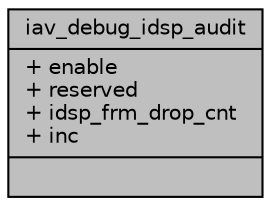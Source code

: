 digraph "iav_debug_idsp_audit"
{
 // INTERACTIVE_SVG=YES
 // LATEX_PDF_SIZE
  bgcolor="transparent";
  edge [fontname="Helvetica",fontsize="10",labelfontname="Helvetica",labelfontsize="10"];
  node [fontname="Helvetica",fontsize="10",shape=record];
  Node1 [label="{iav_debug_idsp_audit\n|+ enable\l+ reserved\l+ idsp_frm_drop_cnt\l+ inc\l|}",height=0.2,width=0.4,color="black", fillcolor="grey75", style="filled", fontcolor="black",tooltip=" "];
}
